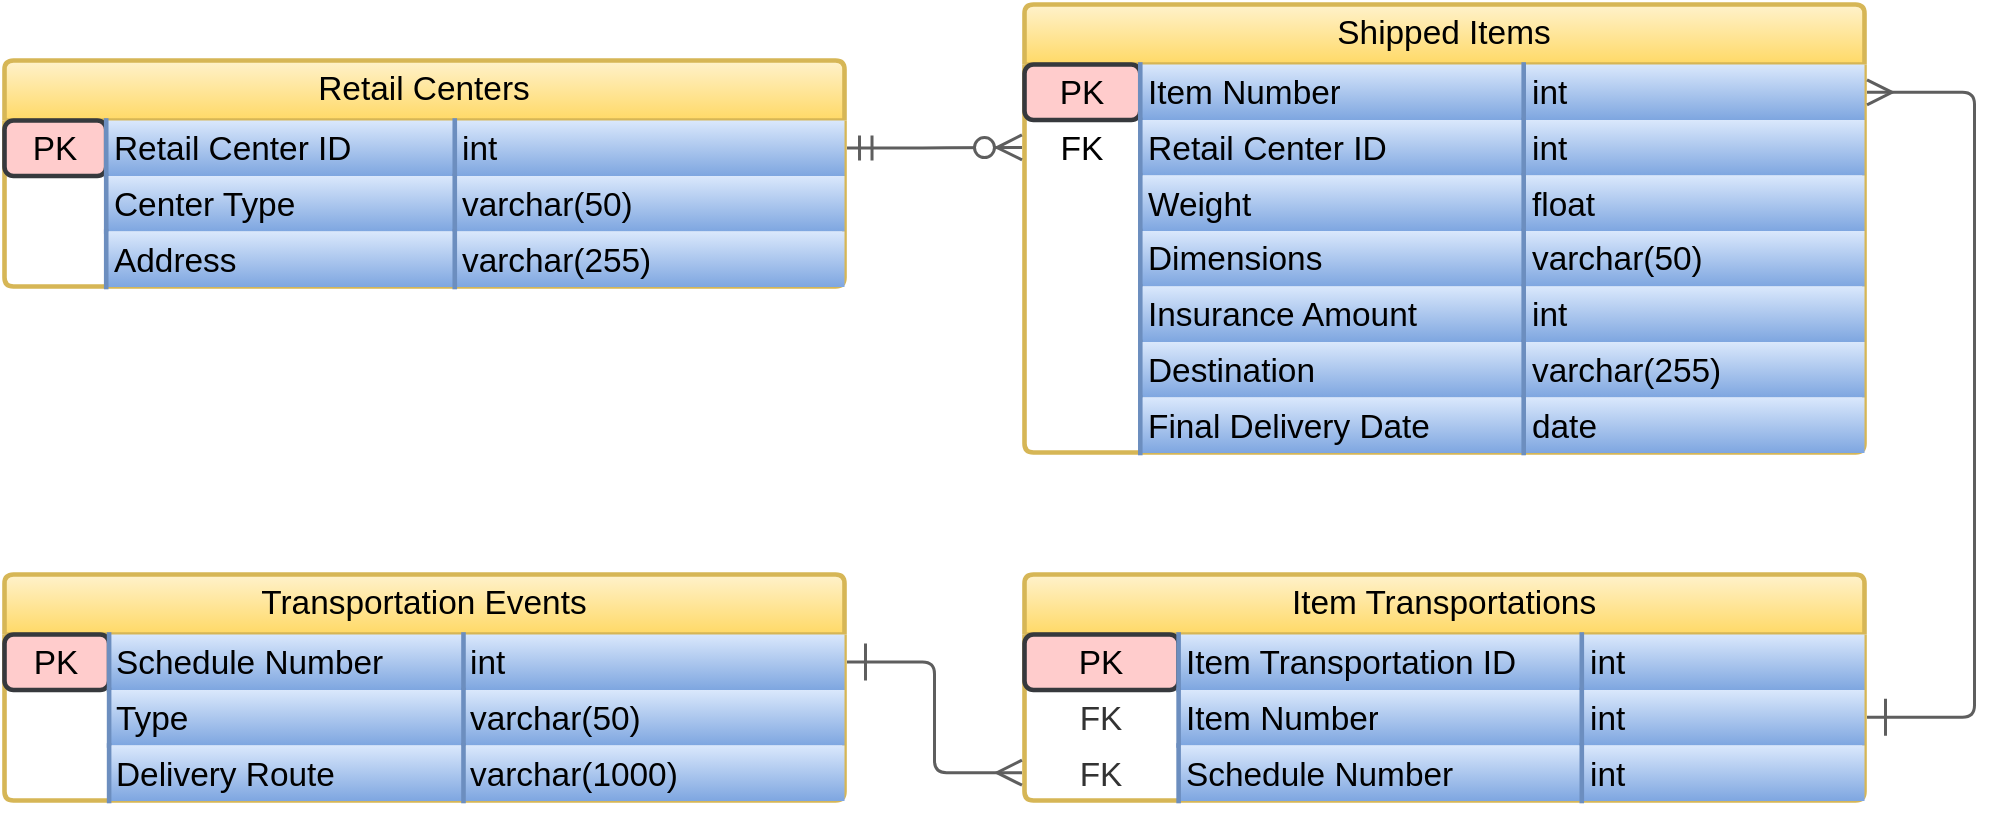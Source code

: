 <mxfile version="14.9.2" type="device"><diagram id="R2lEEEUBdFMjLlhIrx00" name="Page-1"><mxGraphModel dx="1038" dy="547" grid="1" gridSize="10" guides="1" tooltips="1" connect="1" arrows="1" fold="1" page="1" pageScale="1" pageWidth="1100" pageHeight="850" math="0" shadow="0" extFonts="Permanent Marker^https://fonts.googleapis.com/css?family=Permanent+Marker"><root><mxCell id="0"/><mxCell id="1" parent="0"/><mxCell id="NMQj6IPTzG8zBoKUukul-56" value="Shipped Items" style="html=1;overflow=block;blockSpacing=1;whiteSpace=wrap;swimlane;resizeParent=1;resizeParentMax=0;resizeLast=0;collapsible=0;marginBottom=0;fontStyle=0;swimlaneFillColor=#ffffff;startSize=30;whiteSpace=wrap;fontSize=16.7;whiteSpace=wrap;spacing=0;strokeColor=#d6b656;strokeOpacity=100;rounded=1;absoluteArcSize=1;arcSize=9;strokeWidth=2.3;gradientColor=#ffd966;fillColor=#fff2cc;" parent="1" vertex="1"><mxGeometry x="555" y="150" width="420" height="224" as="geometry"/></mxCell><mxCell id="NMQj6IPTzG8zBoKUukul-57" value="PK" style="strokeColor=#36393d;part=1;resizeHeight=0;align=center;verticalAlign=top;spacingLeft=4;spacingRight=4;overflow=hidden;rotatable=0;points=[[0,0.5],[1,0.5]];portConstraint=eastwest;whiteSpace=wrap;swimlaneFillColor=#ffffff;whiteSpace=wrap;fontSize=16.7;fillColor=#ffcccc;strokeOpacity=100;whiteSpace=wrap;spacing=0;rounded=1;absoluteArcSize=1;arcSize=9;strokeWidth=2.3;" parent="NMQj6IPTzG8zBoKUukul-56" vertex="1"><mxGeometry y="30" width="57.889" height="27.75" as="geometry"/></mxCell><mxCell id="NMQj6IPTzG8zBoKUukul-58" value="Item Number" style="shape=partialRectangle;top=0;right=0;bottom=0;part=1;resizeHeight=0;align=left;verticalAlign=top;spacingLeft=4;spacingRight=4;overflow=hidden;rotatable=0;points=[[0,0.5],[1,0.5]];portConstraint=eastwest;whiteSpace=wrap;swimlaneFillColor=#ffffff;whiteSpace=wrap;fontSize=16.7;fillColor=#dae8fc;strokeOpacity=100;whiteSpace=wrap;spacing=0;strokeColor=#6c8ebf;rounded=1;absoluteArcSize=1;arcSize=9;strokeWidth=2.3;gradientColor=#7ea6e0;" parent="NMQj6IPTzG8zBoKUukul-56" vertex="1"><mxGeometry x="57.889" y="30" width="191.709" height="27.75" as="geometry"/></mxCell><mxCell id="NMQj6IPTzG8zBoKUukul-59" value="int" style="shape=partialRectangle;top=0;right=0;bottom=0;part=1;resizeHeight=0;align=left;verticalAlign=top;spacingLeft=4;spacingRight=4;overflow=hidden;rotatable=0;points=[[0,0.5],[1,0.5]];portConstraint=eastwest;whiteSpace=wrap;swimlaneFillColor=#ffffff;whiteSpace=wrap;fontSize=16.7;fillColor=#dae8fc;strokeOpacity=100;whiteSpace=wrap;spacing=0;strokeColor=#6c8ebf;rounded=1;absoluteArcSize=1;arcSize=9;strokeWidth=2.3;gradientColor=#7ea6e0;" parent="NMQj6IPTzG8zBoKUukul-56" vertex="1"><mxGeometry x="249.598" y="30" width="170.402" height="27.75" as="geometry"/></mxCell><mxCell id="NMQj6IPTzG8zBoKUukul-60" value="FK" style="strokeColor=none;part=1;resizeHeight=0;align=center;verticalAlign=top;spacingLeft=4;spacingRight=4;overflow=hidden;rotatable=0;points=[[0,0.5],[1,0.5]];portConstraint=eastwest;whiteSpace=wrap;swimlaneFillColor=#ffffff;whiteSpace=wrap;fontSize=16.8;fillColor=none;strokeOpacity=100;whiteSpace=wrap;spacing=0;rounded=1;absoluteArcSize=1;arcSize=9;strokeWidth=2.3;" parent="NMQj6IPTzG8zBoKUukul-56" vertex="1"><mxGeometry y="57.75" width="57.889" height="27.75" as="geometry"/></mxCell><mxCell id="NMQj6IPTzG8zBoKUukul-61" value="Retail Center ID" style="shape=partialRectangle;top=0;right=0;bottom=0;part=1;resizeHeight=0;align=left;verticalAlign=top;spacingLeft=4;spacingRight=4;overflow=hidden;rotatable=0;points=[[0,0.5],[1,0.5]];portConstraint=eastwest;whiteSpace=wrap;swimlaneFillColor=#ffffff;whiteSpace=wrap;fontSize=16.8;fillColor=#dae8fc;strokeOpacity=100;whiteSpace=wrap;spacing=0;strokeColor=#6c8ebf;rounded=1;absoluteArcSize=1;arcSize=9;strokeWidth=2.3;gradientColor=#7ea6e0;" parent="NMQj6IPTzG8zBoKUukul-56" vertex="1"><mxGeometry x="57.889" y="57.75" width="191.709" height="27.75" as="geometry"/></mxCell><mxCell id="NMQj6IPTzG8zBoKUukul-62" value="int" style="shape=partialRectangle;top=0;right=0;bottom=0;part=1;resizeHeight=0;align=left;verticalAlign=top;spacingLeft=4;spacingRight=4;overflow=hidden;rotatable=0;points=[[0,0.5],[1,0.5]];portConstraint=eastwest;whiteSpace=wrap;swimlaneFillColor=#ffffff;whiteSpace=wrap;fontSize=16.7;fillColor=#dae8fc;strokeOpacity=100;whiteSpace=wrap;spacing=0;strokeColor=#6c8ebf;rounded=1;absoluteArcSize=1;arcSize=9;strokeWidth=2.3;gradientColor=#7ea6e0;" parent="NMQj6IPTzG8zBoKUukul-56" vertex="1"><mxGeometry x="249.598" y="57.75" width="170.402" height="27.75" as="geometry"/></mxCell><mxCell id="NMQj6IPTzG8zBoKUukul-63" value="" style="strokeColor=none;part=1;resizeHeight=0;align=center;verticalAlign=top;spacingLeft=4;spacingRight=4;overflow=hidden;rotatable=0;points=[[0,0.5],[1,0.5]];portConstraint=eastwest;whiteSpace=wrap;swimlaneFillColor=#ffffff;whiteSpace=wrap;fontSize=13;fillColor=none;strokeOpacity=100;whiteSpace=wrap;spacing=0;rounded=1;absoluteArcSize=1;arcSize=9;strokeWidth=2.3;" parent="NMQj6IPTzG8zBoKUukul-56" vertex="1"><mxGeometry y="85.5" width="57.889" height="27.75" as="geometry"/></mxCell><mxCell id="NMQj6IPTzG8zBoKUukul-64" value="Weight" style="shape=partialRectangle;top=0;right=0;bottom=0;part=1;resizeHeight=0;align=left;verticalAlign=top;spacingLeft=4;spacingRight=4;overflow=hidden;rotatable=0;points=[[0,0.5],[1,0.5]];portConstraint=eastwest;whiteSpace=wrap;swimlaneFillColor=#ffffff;whiteSpace=wrap;fontSize=16.7;fillColor=#dae8fc;strokeOpacity=100;whiteSpace=wrap;spacing=0;strokeColor=#6c8ebf;rounded=1;absoluteArcSize=1;arcSize=9;strokeWidth=2.3;gradientColor=#7ea6e0;" parent="NMQj6IPTzG8zBoKUukul-56" vertex="1"><mxGeometry x="57.889" y="85.5" width="191.709" height="27.75" as="geometry"/></mxCell><mxCell id="NMQj6IPTzG8zBoKUukul-65" value="float" style="shape=partialRectangle;top=0;right=0;bottom=0;part=1;resizeHeight=0;align=left;verticalAlign=top;spacingLeft=4;spacingRight=4;overflow=hidden;rotatable=0;points=[[0,0.5],[1,0.5]];portConstraint=eastwest;whiteSpace=wrap;swimlaneFillColor=#ffffff;whiteSpace=wrap;fontSize=16.7;fillColor=#dae8fc;strokeOpacity=100;whiteSpace=wrap;spacing=0;strokeColor=#6c8ebf;rounded=1;absoluteArcSize=1;arcSize=9;strokeWidth=2.3;gradientColor=#7ea6e0;" parent="NMQj6IPTzG8zBoKUukul-56" vertex="1"><mxGeometry x="249.598" y="85.5" width="170.402" height="27.75" as="geometry"/></mxCell><mxCell id="NMQj6IPTzG8zBoKUukul-66" value="" style="strokeColor=none;part=1;resizeHeight=0;align=center;verticalAlign=top;spacingLeft=4;spacingRight=4;overflow=hidden;rotatable=0;points=[[0,0.5],[1,0.5]];portConstraint=eastwest;whiteSpace=wrap;swimlaneFillColor=#ffffff;whiteSpace=wrap;fontSize=13;fillColor=none;strokeOpacity=100;whiteSpace=wrap;spacing=0;rounded=1;absoluteArcSize=1;arcSize=9;strokeWidth=2.3;" parent="NMQj6IPTzG8zBoKUukul-56" vertex="1"><mxGeometry y="113.25" width="57.889" height="27.75" as="geometry"/></mxCell><mxCell id="NMQj6IPTzG8zBoKUukul-67" value="Dimensions" style="shape=partialRectangle;top=0;right=0;bottom=0;part=1;resizeHeight=0;align=left;verticalAlign=top;spacingLeft=4;spacingRight=4;overflow=hidden;rotatable=0;points=[[0,0.5],[1,0.5]];portConstraint=eastwest;whiteSpace=wrap;swimlaneFillColor=#ffffff;whiteSpace=wrap;fontSize=16.7;fillColor=#dae8fc;strokeOpacity=100;whiteSpace=wrap;spacing=0;strokeColor=#6c8ebf;rounded=1;absoluteArcSize=1;arcSize=9;strokeWidth=2.3;gradientColor=#7ea6e0;" parent="NMQj6IPTzG8zBoKUukul-56" vertex="1"><mxGeometry x="57.889" y="113.25" width="191.709" height="27.75" as="geometry"/></mxCell><mxCell id="NMQj6IPTzG8zBoKUukul-68" value="varchar(50)" style="shape=partialRectangle;top=0;right=0;bottom=0;part=1;resizeHeight=0;align=left;verticalAlign=top;spacingLeft=4;spacingRight=4;overflow=hidden;rotatable=0;points=[[0,0.5],[1,0.5]];portConstraint=eastwest;whiteSpace=wrap;swimlaneFillColor=#ffffff;whiteSpace=wrap;fontSize=16.7;fillColor=#dae8fc;strokeOpacity=100;whiteSpace=wrap;spacing=0;strokeColor=#6c8ebf;rounded=1;absoluteArcSize=1;arcSize=9;strokeWidth=2.3;gradientColor=#7ea6e0;" parent="NMQj6IPTzG8zBoKUukul-56" vertex="1"><mxGeometry x="249.598" y="113.25" width="170.402" height="27.75" as="geometry"/></mxCell><mxCell id="NMQj6IPTzG8zBoKUukul-69" value="" style="strokeColor=none;part=1;resizeHeight=0;align=center;verticalAlign=top;spacingLeft=4;spacingRight=4;overflow=hidden;rotatable=0;points=[[0,0.5],[1,0.5]];portConstraint=eastwest;whiteSpace=wrap;swimlaneFillColor=#ffffff;whiteSpace=wrap;fontSize=13;fillColor=none;strokeOpacity=100;whiteSpace=wrap;spacing=0;rounded=1;absoluteArcSize=1;arcSize=9;strokeWidth=2.3;" parent="NMQj6IPTzG8zBoKUukul-56" vertex="1"><mxGeometry y="141" width="57.889" height="27.75" as="geometry"/></mxCell><mxCell id="NMQj6IPTzG8zBoKUukul-70" value="Insurance Amount" style="shape=partialRectangle;top=0;right=0;bottom=0;part=1;resizeHeight=0;align=left;verticalAlign=top;spacingLeft=4;spacingRight=4;overflow=hidden;rotatable=0;points=[[0,0.5],[1,0.5]];portConstraint=eastwest;whiteSpace=wrap;swimlaneFillColor=#ffffff;whiteSpace=wrap;fontSize=16.7;fillColor=#dae8fc;strokeOpacity=100;whiteSpace=wrap;spacing=0;strokeColor=#6c8ebf;rounded=1;absoluteArcSize=1;arcSize=9;strokeWidth=2.3;gradientColor=#7ea6e0;" parent="NMQj6IPTzG8zBoKUukul-56" vertex="1"><mxGeometry x="57.889" y="141" width="191.709" height="27.75" as="geometry"/></mxCell><mxCell id="NMQj6IPTzG8zBoKUukul-71" value="int" style="shape=partialRectangle;top=0;right=0;bottom=0;part=1;resizeHeight=0;align=left;verticalAlign=top;spacingLeft=4;spacingRight=4;overflow=hidden;rotatable=0;points=[[0,0.5],[1,0.5]];portConstraint=eastwest;whiteSpace=wrap;swimlaneFillColor=#ffffff;whiteSpace=wrap;fontSize=16.7;fillColor=#dae8fc;strokeOpacity=100;whiteSpace=wrap;spacing=0;strokeColor=#6c8ebf;rounded=1;absoluteArcSize=1;arcSize=9;strokeWidth=2.3;gradientColor=#7ea6e0;" parent="NMQj6IPTzG8zBoKUukul-56" vertex="1"><mxGeometry x="249.598" y="141" width="170.402" height="27.75" as="geometry"/></mxCell><mxCell id="NMQj6IPTzG8zBoKUukul-72" value="" style="strokeColor=none;part=1;resizeHeight=0;align=center;verticalAlign=top;spacingLeft=4;spacingRight=4;overflow=hidden;rotatable=0;points=[[0,0.5],[1,0.5]];portConstraint=eastwest;whiteSpace=wrap;swimlaneFillColor=#ffffff;whiteSpace=wrap;fontSize=13;fillColor=none;strokeOpacity=100;whiteSpace=wrap;spacing=0;rounded=1;absoluteArcSize=1;arcSize=9;strokeWidth=2.3;" parent="NMQj6IPTzG8zBoKUukul-56" vertex="1"><mxGeometry y="168.75" width="57.889" height="27.75" as="geometry"/></mxCell><mxCell id="NMQj6IPTzG8zBoKUukul-73" value="Destination" style="shape=partialRectangle;top=0;right=0;bottom=0;part=1;resizeHeight=0;align=left;verticalAlign=top;spacingLeft=4;spacingRight=4;overflow=hidden;rotatable=0;points=[[0,0.5],[1,0.5]];portConstraint=eastwest;whiteSpace=wrap;swimlaneFillColor=#ffffff;whiteSpace=wrap;fontSize=16.7;fillColor=#dae8fc;strokeOpacity=100;whiteSpace=wrap;spacing=0;strokeColor=#6c8ebf;rounded=1;absoluteArcSize=1;arcSize=9;strokeWidth=2.3;gradientColor=#7ea6e0;" parent="NMQj6IPTzG8zBoKUukul-56" vertex="1"><mxGeometry x="57.889" y="168.75" width="191.709" height="27.75" as="geometry"/></mxCell><mxCell id="NMQj6IPTzG8zBoKUukul-74" value="varchar(255)" style="shape=partialRectangle;top=0;right=0;bottom=0;part=1;resizeHeight=0;align=left;verticalAlign=top;spacingLeft=4;spacingRight=4;overflow=hidden;rotatable=0;points=[[0,0.5],[1,0.5]];portConstraint=eastwest;whiteSpace=wrap;swimlaneFillColor=#ffffff;whiteSpace=wrap;fontSize=16.7;fillColor=#dae8fc;strokeOpacity=100;whiteSpace=wrap;spacing=0;strokeColor=#6c8ebf;rounded=1;absoluteArcSize=1;arcSize=9;strokeWidth=2.3;gradientColor=#7ea6e0;" parent="NMQj6IPTzG8zBoKUukul-56" vertex="1"><mxGeometry x="249.598" y="168.75" width="170.402" height="27.75" as="geometry"/></mxCell><mxCell id="NMQj6IPTzG8zBoKUukul-75" value="" style="strokeColor=none;part=1;resizeHeight=0;align=center;verticalAlign=top;spacingLeft=4;spacingRight=4;overflow=hidden;rotatable=0;points=[[0,0.5],[1,0.5]];portConstraint=eastwest;whiteSpace=wrap;swimlaneFillColor=#ffffff;whiteSpace=wrap;fontSize=13;fillColor=none;strokeOpacity=100;whiteSpace=wrap;spacing=0;rounded=1;absoluteArcSize=1;arcSize=9;strokeWidth=2.3;" parent="NMQj6IPTzG8zBoKUukul-56" vertex="1"><mxGeometry y="196.5" width="57.889" height="27.75" as="geometry"/></mxCell><mxCell id="NMQj6IPTzG8zBoKUukul-76" value="Final Delivery Date" style="shape=partialRectangle;top=0;right=0;bottom=0;part=1;resizeHeight=0;align=left;verticalAlign=top;spacingLeft=4;spacingRight=4;overflow=hidden;rotatable=0;points=[[0,0.5],[1,0.5]];portConstraint=eastwest;whiteSpace=wrap;swimlaneFillColor=#ffffff;whiteSpace=wrap;fontSize=16.7;fillColor=#dae8fc;strokeOpacity=100;whiteSpace=wrap;spacing=0;strokeColor=#6c8ebf;rounded=1;absoluteArcSize=1;arcSize=9;strokeWidth=2.3;gradientColor=#7ea6e0;" parent="NMQj6IPTzG8zBoKUukul-56" vertex="1"><mxGeometry x="57.889" y="196.5" width="191.709" height="27.75" as="geometry"/></mxCell><mxCell id="NMQj6IPTzG8zBoKUukul-77" value="date" style="shape=partialRectangle;top=0;right=0;bottom=0;part=1;resizeHeight=0;align=left;verticalAlign=top;spacingLeft=4;spacingRight=4;overflow=hidden;rotatable=0;points=[[0,0.5],[1,0.5]];portConstraint=eastwest;whiteSpace=wrap;swimlaneFillColor=#ffffff;whiteSpace=wrap;fontSize=16.7;fillColor=#dae8fc;strokeOpacity=100;whiteSpace=wrap;spacing=0;strokeColor=#6c8ebf;rounded=1;absoluteArcSize=1;arcSize=9;strokeWidth=2.3;gradientColor=#7ea6e0;" parent="NMQj6IPTzG8zBoKUukul-56" vertex="1"><mxGeometry x="249.598" y="196.5" width="170.402" height="27.75" as="geometry"/></mxCell><mxCell id="NMQj6IPTzG8zBoKUukul-78" value="Retail Centers" style="html=1;overflow=block;blockSpacing=1;whiteSpace=wrap;swimlane;resizeParent=1;resizeParentMax=0;resizeLast=0;collapsible=0;marginBottom=0;fontStyle=0;swimlaneFillColor=#ffffff;startSize=30;whiteSpace=wrap;fontSize=16.7;whiteSpace=wrap;spacing=0;strokeColor=#d6b656;strokeOpacity=100;rounded=1;absoluteArcSize=1;arcSize=9;strokeWidth=2.3;gradientColor=#ffd966;fillColor=#fff2cc;" parent="1" vertex="1"><mxGeometry x="45" y="178" width="420" height="113" as="geometry"/></mxCell><mxCell id="NMQj6IPTzG8zBoKUukul-79" value="PK" style="strokeColor=#36393d;part=1;resizeHeight=0;align=center;verticalAlign=top;spacingLeft=4;spacingRight=4;overflow=hidden;rotatable=0;points=[[0,0.5],[1,0.5]];portConstraint=eastwest;whiteSpace=wrap;swimlaneFillColor=#ffffff;whiteSpace=wrap;fontSize=16.7;fillColor=#ffcccc;strokeOpacity=100;whiteSpace=wrap;spacing=0;rounded=1;absoluteArcSize=1;arcSize=9;strokeWidth=2.3;" parent="NMQj6IPTzG8zBoKUukul-78" vertex="1"><mxGeometry y="30" width="50.855" height="27.75" as="geometry"/></mxCell><mxCell id="NMQj6IPTzG8zBoKUukul-80" value="Retail Center ID" style="shape=partialRectangle;top=0;right=0;bottom=0;part=1;resizeHeight=0;align=left;verticalAlign=top;spacingLeft=4;spacingRight=4;overflow=hidden;rotatable=0;points=[[0,0.5],[1,0.5]];portConstraint=eastwest;whiteSpace=wrap;swimlaneFillColor=#ffffff;whiteSpace=wrap;fontSize=16.7;fillColor=#dae8fc;strokeOpacity=100;whiteSpace=wrap;spacing=0;strokeColor=#6c8ebf;rounded=1;absoluteArcSize=1;arcSize=9;strokeWidth=2.3;gradientColor=#7ea6e0;" parent="NMQj6IPTzG8zBoKUukul-78" vertex="1"><mxGeometry x="50.855" y="30" width="174.281" height="27.75" as="geometry"/></mxCell><mxCell id="NMQj6IPTzG8zBoKUukul-81" value="int" style="shape=partialRectangle;top=0;right=0;bottom=0;part=1;resizeHeight=0;align=left;verticalAlign=top;spacingLeft=4;spacingRight=4;overflow=hidden;rotatable=0;points=[[0,0.5],[1,0.5]];portConstraint=eastwest;whiteSpace=wrap;swimlaneFillColor=#ffffff;whiteSpace=wrap;fontSize=16.7;fillColor=#dae8fc;strokeOpacity=100;whiteSpace=wrap;spacing=0;strokeColor=#6c8ebf;rounded=1;absoluteArcSize=1;arcSize=9;strokeWidth=2.3;gradientColor=#7ea6e0;" parent="NMQj6IPTzG8zBoKUukul-78" vertex="1"><mxGeometry x="225.136" y="30" width="194.864" height="27.75" as="geometry"/></mxCell><mxCell id="NMQj6IPTzG8zBoKUukul-82" value="" style="strokeColor=none;part=1;resizeHeight=0;align=center;verticalAlign=top;spacingLeft=4;spacingRight=4;overflow=hidden;rotatable=0;points=[[0,0.5],[1,0.5]];portConstraint=eastwest;whiteSpace=wrap;swimlaneFillColor=#ffffff;whiteSpace=wrap;fontSize=13;fillColor=none;strokeOpacity=100;whiteSpace=wrap;spacing=0;rounded=1;absoluteArcSize=1;arcSize=9;strokeWidth=2.3;" parent="NMQj6IPTzG8zBoKUukul-78" vertex="1"><mxGeometry y="57.75" width="50.855" height="27.75" as="geometry"/></mxCell><mxCell id="NMQj6IPTzG8zBoKUukul-83" value="Center Type" style="shape=partialRectangle;top=0;right=0;bottom=0;part=1;resizeHeight=0;align=left;verticalAlign=top;spacingLeft=4;spacingRight=4;overflow=hidden;rotatable=0;points=[[0,0.5],[1,0.5]];portConstraint=eastwest;whiteSpace=wrap;swimlaneFillColor=#ffffff;whiteSpace=wrap;fontSize=16.7;fillColor=#dae8fc;strokeOpacity=100;whiteSpace=wrap;spacing=0;strokeColor=#6c8ebf;rounded=1;absoluteArcSize=1;arcSize=9;strokeWidth=2.3;gradientColor=#7ea6e0;" parent="NMQj6IPTzG8zBoKUukul-78" vertex="1"><mxGeometry x="50.855" y="57.75" width="174.281" height="27.75" as="geometry"/></mxCell><mxCell id="NMQj6IPTzG8zBoKUukul-84" value="varchar(50)" style="shape=partialRectangle;top=0;right=0;bottom=0;part=1;resizeHeight=0;align=left;verticalAlign=top;spacingLeft=4;spacingRight=4;overflow=hidden;rotatable=0;points=[[0,0.5],[1,0.5]];portConstraint=eastwest;whiteSpace=wrap;swimlaneFillColor=#ffffff;whiteSpace=wrap;fontSize=16.7;fillColor=#dae8fc;strokeOpacity=100;whiteSpace=wrap;spacing=0;strokeColor=#6c8ebf;rounded=1;absoluteArcSize=1;arcSize=9;strokeWidth=2.3;gradientColor=#7ea6e0;" parent="NMQj6IPTzG8zBoKUukul-78" vertex="1"><mxGeometry x="225.136" y="57.75" width="194.864" height="27.75" as="geometry"/></mxCell><mxCell id="NMQj6IPTzG8zBoKUukul-85" value="" style="strokeColor=none;part=1;resizeHeight=0;align=center;verticalAlign=top;spacingLeft=4;spacingRight=4;overflow=hidden;rotatable=0;points=[[0,0.5],[1,0.5]];portConstraint=eastwest;whiteSpace=wrap;swimlaneFillColor=#ffffff;whiteSpace=wrap;fontSize=13;fillColor=none;strokeOpacity=100;whiteSpace=wrap;spacing=0;rounded=1;absoluteArcSize=1;arcSize=9;strokeWidth=2.3;" parent="NMQj6IPTzG8zBoKUukul-78" vertex="1"><mxGeometry y="85.5" width="50.855" height="27.75" as="geometry"/></mxCell><mxCell id="NMQj6IPTzG8zBoKUukul-86" value="Address" style="shape=partialRectangle;top=0;right=0;bottom=0;part=1;resizeHeight=0;align=left;verticalAlign=top;spacingLeft=4;spacingRight=4;overflow=hidden;rotatable=0;points=[[0,0.5],[1,0.5]];portConstraint=eastwest;whiteSpace=wrap;swimlaneFillColor=#ffffff;whiteSpace=wrap;fontSize=16.7;fillColor=#dae8fc;strokeOpacity=100;whiteSpace=wrap;spacing=0;strokeColor=#6c8ebf;rounded=1;absoluteArcSize=1;arcSize=9;strokeWidth=2.3;gradientColor=#7ea6e0;" parent="NMQj6IPTzG8zBoKUukul-78" vertex="1"><mxGeometry x="50.855" y="85.5" width="174.281" height="27.75" as="geometry"/></mxCell><mxCell id="NMQj6IPTzG8zBoKUukul-87" value="varchar(255)" style="shape=partialRectangle;top=0;right=0;bottom=0;part=1;resizeHeight=0;align=left;verticalAlign=top;spacingLeft=4;spacingRight=4;overflow=hidden;rotatable=0;points=[[0,0.5],[1,0.5]];portConstraint=eastwest;whiteSpace=wrap;swimlaneFillColor=#ffffff;whiteSpace=wrap;fontSize=16.7;fillColor=#dae8fc;strokeOpacity=100;whiteSpace=wrap;spacing=0;strokeColor=#6c8ebf;rounded=1;absoluteArcSize=1;arcSize=9;strokeWidth=2.3;gradientColor=#7ea6e0;" parent="NMQj6IPTzG8zBoKUukul-78" vertex="1"><mxGeometry x="225.136" y="85.5" width="194.864" height="27.75" as="geometry"/></mxCell><mxCell id="NMQj6IPTzG8zBoKUukul-88" value="Transportation Events" style="html=1;overflow=block;blockSpacing=1;whiteSpace=wrap;swimlane;resizeParent=1;resizeParentMax=0;resizeLast=0;collapsible=0;marginBottom=0;fontStyle=0;swimlaneFillColor=#ffffff;startSize=30;whiteSpace=wrap;fontSize=16.7;whiteSpace=wrap;spacing=0;strokeColor=#d6b656;strokeOpacity=100;rounded=1;absoluteArcSize=1;arcSize=9;strokeWidth=2.3;gradientColor=#ffd966;fillColor=#fff2cc;" parent="1" vertex="1"><mxGeometry x="45" y="435" width="420" height="113" as="geometry"/></mxCell><mxCell id="NMQj6IPTzG8zBoKUukul-89" value="PK" style="strokeColor=#36393d;part=1;resizeHeight=0;align=center;verticalAlign=top;spacingLeft=4;spacingRight=4;overflow=hidden;rotatable=0;points=[[0,0.5],[1,0.5]];portConstraint=eastwest;whiteSpace=wrap;swimlaneFillColor=#ffffff;whiteSpace=wrap;fontSize=16.7;fillColor=#ffcccc;strokeOpacity=100;whiteSpace=wrap;spacing=0;rounded=1;absoluteArcSize=1;arcSize=9;strokeWidth=2.3;" parent="NMQj6IPTzG8zBoKUukul-88" vertex="1"><mxGeometry y="30" width="52.307" height="27.75" as="geometry"/></mxCell><mxCell id="NMQj6IPTzG8zBoKUukul-90" value="Schedule Number" style="shape=partialRectangle;top=0;right=0;bottom=0;part=1;resizeHeight=0;align=left;verticalAlign=top;spacingLeft=4;spacingRight=4;overflow=hidden;rotatable=0;points=[[0,0.5],[1,0.5]];portConstraint=eastwest;whiteSpace=wrap;swimlaneFillColor=#ffffff;whiteSpace=wrap;fontSize=16.7;fillColor=#dae8fc;strokeOpacity=100;whiteSpace=wrap;spacing=0;strokeColor=#6c8ebf;rounded=1;absoluteArcSize=1;arcSize=9;strokeWidth=2.3;gradientColor=#7ea6e0;" parent="NMQj6IPTzG8zBoKUukul-88" vertex="1"><mxGeometry x="52.307" y="30" width="177.186" height="27.75" as="geometry"/></mxCell><mxCell id="NMQj6IPTzG8zBoKUukul-91" value="int" style="shape=partialRectangle;top=0;right=0;bottom=0;part=1;resizeHeight=0;align=left;verticalAlign=top;spacingLeft=4;spacingRight=4;overflow=hidden;rotatable=0;points=[[0,0.5],[1,0.5]];portConstraint=eastwest;whiteSpace=wrap;swimlaneFillColor=#ffffff;whiteSpace=wrap;fontSize=16.7;fillColor=#dae8fc;strokeOpacity=100;whiteSpace=wrap;spacing=0;strokeColor=#6c8ebf;rounded=1;absoluteArcSize=1;arcSize=9;strokeWidth=2.3;gradientColor=#7ea6e0;" parent="NMQj6IPTzG8zBoKUukul-88" vertex="1"><mxGeometry x="229.493" y="30" width="190.507" height="27.75" as="geometry"/></mxCell><mxCell id="NMQj6IPTzG8zBoKUukul-92" value="" style="strokeColor=none;part=1;resizeHeight=0;align=center;verticalAlign=top;spacingLeft=4;spacingRight=4;overflow=hidden;rotatable=0;points=[[0,0.5],[1,0.5]];portConstraint=eastwest;whiteSpace=wrap;swimlaneFillColor=#ffffff;whiteSpace=wrap;fontSize=13;fillColor=none;strokeOpacity=100;whiteSpace=wrap;spacing=0;rounded=1;absoluteArcSize=1;arcSize=9;strokeWidth=2.3;" parent="NMQj6IPTzG8zBoKUukul-88" vertex="1"><mxGeometry y="57.75" width="52.307" height="27.75" as="geometry"/></mxCell><mxCell id="NMQj6IPTzG8zBoKUukul-93" value="Type" style="shape=partialRectangle;top=0;right=0;bottom=0;part=1;resizeHeight=0;align=left;verticalAlign=top;spacingLeft=4;spacingRight=4;overflow=hidden;rotatable=0;points=[[0,0.5],[1,0.5]];portConstraint=eastwest;whiteSpace=wrap;swimlaneFillColor=#ffffff;whiteSpace=wrap;fontSize=16.7;fillColor=#dae8fc;strokeOpacity=100;whiteSpace=wrap;spacing=0;strokeColor=#6c8ebf;rounded=1;absoluteArcSize=1;arcSize=9;strokeWidth=2.3;gradientColor=#7ea6e0;" parent="NMQj6IPTzG8zBoKUukul-88" vertex="1"><mxGeometry x="52.307" y="57.75" width="177.186" height="27.75" as="geometry"/></mxCell><mxCell id="NMQj6IPTzG8zBoKUukul-94" value="varchar(50)" style="shape=partialRectangle;top=0;right=0;bottom=0;part=1;resizeHeight=0;align=left;verticalAlign=top;spacingLeft=4;spacingRight=4;overflow=hidden;rotatable=0;points=[[0,0.5],[1,0.5]];portConstraint=eastwest;whiteSpace=wrap;swimlaneFillColor=#ffffff;whiteSpace=wrap;fontSize=16.7;fillColor=#dae8fc;strokeOpacity=100;whiteSpace=wrap;spacing=0;strokeColor=#6c8ebf;rounded=1;absoluteArcSize=1;arcSize=9;strokeWidth=2.3;gradientColor=#7ea6e0;" parent="NMQj6IPTzG8zBoKUukul-88" vertex="1"><mxGeometry x="229.493" y="57.75" width="190.507" height="27.75" as="geometry"/></mxCell><mxCell id="NMQj6IPTzG8zBoKUukul-95" value="" style="strokeColor=none;part=1;resizeHeight=0;align=center;verticalAlign=top;spacingLeft=4;spacingRight=4;overflow=hidden;rotatable=0;points=[[0,0.5],[1,0.5]];portConstraint=eastwest;whiteSpace=wrap;swimlaneFillColor=#ffffff;whiteSpace=wrap;fontSize=13;fillColor=none;strokeOpacity=100;whiteSpace=wrap;spacing=0;rounded=1;absoluteArcSize=1;arcSize=9;strokeWidth=2.3;" parent="NMQj6IPTzG8zBoKUukul-88" vertex="1"><mxGeometry y="85.5" width="52.307" height="27.75" as="geometry"/></mxCell><mxCell id="NMQj6IPTzG8zBoKUukul-96" value="Delivery Route" style="shape=partialRectangle;top=0;right=0;bottom=0;part=1;resizeHeight=0;align=left;verticalAlign=top;spacingLeft=4;spacingRight=4;overflow=hidden;rotatable=0;points=[[0,0.5],[1,0.5]];portConstraint=eastwest;whiteSpace=wrap;swimlaneFillColor=#ffffff;whiteSpace=wrap;fontSize=16.7;fillColor=#dae8fc;strokeOpacity=100;whiteSpace=wrap;spacing=0;strokeColor=#6c8ebf;rounded=1;absoluteArcSize=1;arcSize=9;strokeWidth=2.3;gradientColor=#7ea6e0;" parent="NMQj6IPTzG8zBoKUukul-88" vertex="1"><mxGeometry x="52.307" y="85.5" width="177.186" height="27.75" as="geometry"/></mxCell><mxCell id="NMQj6IPTzG8zBoKUukul-97" value="varchar(1000)" style="shape=partialRectangle;top=0;right=0;bottom=0;part=1;resizeHeight=0;align=left;verticalAlign=top;spacingLeft=4;spacingRight=4;overflow=hidden;rotatable=0;points=[[0,0.5],[1,0.5]];portConstraint=eastwest;whiteSpace=wrap;swimlaneFillColor=#ffffff;whiteSpace=wrap;fontSize=16.7;fillColor=#dae8fc;strokeOpacity=100;whiteSpace=wrap;spacing=0;strokeColor=#6c8ebf;rounded=1;absoluteArcSize=1;arcSize=9;strokeWidth=2.3;gradientColor=#7ea6e0;" parent="NMQj6IPTzG8zBoKUukul-88" vertex="1"><mxGeometry x="229.493" y="85.5" width="190.507" height="27.75" as="geometry"/></mxCell><mxCell id="NMQj6IPTzG8zBoKUukul-98" value="Item Transportations" style="html=1;overflow=block;blockSpacing=1;whiteSpace=wrap;swimlane;resizeParent=1;resizeParentMax=0;resizeLast=0;collapsible=0;marginBottom=0;fontStyle=0;swimlaneFillColor=#ffffff;startSize=30;whiteSpace=wrap;fontSize=16.7;whiteSpace=wrap;spacing=0;strokeColor=#d6b656;strokeOpacity=100;rounded=1;absoluteArcSize=1;arcSize=9;strokeWidth=2.3;gradientColor=#ffd966;fillColor=#fff2cc;" parent="1" vertex="1"><mxGeometry x="555" y="435" width="420" height="113" as="geometry"/></mxCell><mxCell id="NMQj6IPTzG8zBoKUukul-99" value="PK" style="strokeColor=#36393d;part=1;resizeHeight=0;align=center;verticalAlign=top;spacingLeft=4;spacingRight=4;overflow=hidden;rotatable=0;points=[[0,0.5],[1,0.5]];portConstraint=eastwest;whiteSpace=wrap;swimlaneFillColor=#ffffff;whiteSpace=wrap;fontSize=16.7;fillColor=#ffcccc;strokeOpacity=100;whiteSpace=wrap;spacing=0;rounded=1;absoluteArcSize=1;arcSize=9;strokeWidth=2.3;" parent="NMQj6IPTzG8zBoKUukul-98" vertex="1"><mxGeometry y="30" width="77.06" height="27.75" as="geometry"/></mxCell><mxCell id="NMQj6IPTzG8zBoKUukul-100" value="Item Transportation ID" style="shape=partialRectangle;top=0;right=0;bottom=0;part=1;resizeHeight=0;align=left;verticalAlign=top;spacingLeft=4;spacingRight=4;overflow=hidden;rotatable=0;points=[[0,0.5],[1,0.5]];portConstraint=eastwest;whiteSpace=wrap;swimlaneFillColor=#ffffff;whiteSpace=wrap;fontSize=16.7;fillColor=#dae8fc;strokeOpacity=100;whiteSpace=wrap;spacing=0;strokeColor=#6c8ebf;rounded=1;absoluteArcSize=1;arcSize=9;strokeWidth=2.3;gradientColor=#7ea6e0;" parent="NMQj6IPTzG8zBoKUukul-98" vertex="1"><mxGeometry x="77.06" y="30" width="201.585" height="27.75" as="geometry"/></mxCell><mxCell id="NMQj6IPTzG8zBoKUukul-101" value="int" style="shape=partialRectangle;top=0;right=0;bottom=0;part=1;resizeHeight=0;align=left;verticalAlign=top;spacingLeft=4;spacingRight=4;overflow=hidden;rotatable=0;points=[[0,0.5],[1,0.5]];portConstraint=eastwest;whiteSpace=wrap;swimlaneFillColor=#ffffff;whiteSpace=wrap;fontSize=16.7;fillColor=#dae8fc;strokeOpacity=100;whiteSpace=wrap;spacing=0;strokeColor=#6c8ebf;rounded=1;absoluteArcSize=1;arcSize=9;strokeWidth=2.3;gradientColor=#7ea6e0;" parent="NMQj6IPTzG8zBoKUukul-98" vertex="1"><mxGeometry x="278.645" y="30" width="141.355" height="27.75" as="geometry"/></mxCell><mxCell id="NMQj6IPTzG8zBoKUukul-102" value="FK" style="strokeColor=none;part=1;resizeHeight=0;align=center;verticalAlign=top;spacingLeft=4;spacingRight=4;overflow=hidden;rotatable=0;points=[[0,0.5],[1,0.5]];portConstraint=eastwest;whiteSpace=wrap;swimlaneFillColor=#ffffff;whiteSpace=wrap;fontSize=16.7;fontColor=#333333;fillColor=none;strokeOpacity=100;whiteSpace=wrap;spacing=0;rounded=1;absoluteArcSize=1;arcSize=9;strokeWidth=2.3;" parent="NMQj6IPTzG8zBoKUukul-98" vertex="1"><mxGeometry y="57.75" width="77.06" height="27.75" as="geometry"/></mxCell><mxCell id="NMQj6IPTzG8zBoKUukul-103" value="Item Number" style="shape=partialRectangle;top=0;right=0;bottom=0;part=1;resizeHeight=0;align=left;verticalAlign=top;spacingLeft=4;spacingRight=4;overflow=hidden;rotatable=0;points=[[0,0.5],[1,0.5]];portConstraint=eastwest;whiteSpace=wrap;swimlaneFillColor=#ffffff;whiteSpace=wrap;fontSize=16.7;fillColor=#dae8fc;strokeOpacity=100;whiteSpace=wrap;spacing=0;strokeColor=#6c8ebf;rounded=1;absoluteArcSize=1;arcSize=9;strokeWidth=2.3;gradientColor=#7ea6e0;" parent="NMQj6IPTzG8zBoKUukul-98" vertex="1"><mxGeometry x="77.06" y="57.75" width="201.585" height="27.75" as="geometry"/></mxCell><mxCell id="NMQj6IPTzG8zBoKUukul-104" value="int" style="shape=partialRectangle;top=0;right=0;bottom=0;part=1;resizeHeight=0;align=left;verticalAlign=top;spacingLeft=4;spacingRight=4;overflow=hidden;rotatable=0;points=[[0,0.5],[1,0.5]];portConstraint=eastwest;whiteSpace=wrap;swimlaneFillColor=#ffffff;whiteSpace=wrap;fontSize=16.7;fillColor=#dae8fc;strokeOpacity=100;whiteSpace=wrap;spacing=0;strokeColor=#6c8ebf;rounded=1;absoluteArcSize=1;arcSize=9;strokeWidth=2.3;gradientColor=#7ea6e0;" parent="NMQj6IPTzG8zBoKUukul-98" vertex="1"><mxGeometry x="278.645" y="57.75" width="141.355" height="27.75" as="geometry"/></mxCell><mxCell id="NMQj6IPTzG8zBoKUukul-105" value="FK" style="strokeColor=none;part=1;resizeHeight=0;align=center;verticalAlign=top;spacingLeft=4;spacingRight=4;overflow=hidden;rotatable=0;points=[[0,0.5],[1,0.5]];portConstraint=eastwest;whiteSpace=wrap;swimlaneFillColor=#ffffff;whiteSpace=wrap;fontSize=16.7;fontColor=#333333;fillColor=none;strokeOpacity=100;whiteSpace=wrap;spacing=0;rounded=1;absoluteArcSize=1;arcSize=9;strokeWidth=2.3;" parent="NMQj6IPTzG8zBoKUukul-98" vertex="1"><mxGeometry y="85.5" width="77.06" height="27.75" as="geometry"/></mxCell><mxCell id="NMQj6IPTzG8zBoKUukul-106" value="Schedule Number" style="shape=partialRectangle;top=0;right=0;bottom=0;part=1;resizeHeight=0;align=left;verticalAlign=top;spacingLeft=4;spacingRight=4;overflow=hidden;rotatable=0;points=[[0,0.5],[1,0.5]];portConstraint=eastwest;whiteSpace=wrap;swimlaneFillColor=#ffffff;whiteSpace=wrap;fontSize=16.7;fillColor=#dae8fc;strokeOpacity=100;whiteSpace=wrap;spacing=0;strokeColor=#6c8ebf;rounded=1;absoluteArcSize=1;arcSize=9;strokeWidth=2.3;gradientColor=#7ea6e0;" parent="NMQj6IPTzG8zBoKUukul-98" vertex="1"><mxGeometry x="77.06" y="85.5" width="201.585" height="27.75" as="geometry"/></mxCell><mxCell id="NMQj6IPTzG8zBoKUukul-107" value="int" style="shape=partialRectangle;top=0;right=0;bottom=0;part=1;resizeHeight=0;align=left;verticalAlign=top;spacingLeft=4;spacingRight=4;overflow=hidden;rotatable=0;points=[[0,0.5],[1,0.5]];portConstraint=eastwest;whiteSpace=wrap;swimlaneFillColor=#ffffff;whiteSpace=wrap;fontSize=16.7;fillColor=#dae8fc;strokeOpacity=100;whiteSpace=wrap;spacing=0;strokeColor=#6c8ebf;rounded=1;absoluteArcSize=1;arcSize=9;strokeWidth=2.3;gradientColor=#7ea6e0;" parent="NMQj6IPTzG8zBoKUukul-98" vertex="1"><mxGeometry x="278.645" y="85.5" width="141.355" height="27.75" as="geometry"/></mxCell><UserObject label="" lucidchartObjectId="IcnYJGU_Q4aP" id="NMQj6IPTzG8zBoKUukul-108"><mxCell style="html=1;jettySize=18;whiteSpace=wrap;fontSize=13;strokeColor=#5E5E5E;strokeWidth=1.5;rounded=1;arcSize=12;edgeStyle=orthogonalEdgeStyle;startArrow=ERmandOne;startSize=10;;endArrow=ERzeroToMany;endSize=10;;exitX=1.003;exitY=0.387;exitPerimeter=0;entryX=-0.003;entryY=0.319;entryPerimeter=0;" parent="1" source="NMQj6IPTzG8zBoKUukul-78" target="NMQj6IPTzG8zBoKUukul-56" edge="1"><mxGeometry width="100" height="100" relative="1" as="geometry"><Array as="points"/></mxGeometry></mxCell></UserObject><UserObject label="" lucidchartObjectId="pfnY_kcWzTUi" id="NMQj6IPTzG8zBoKUukul-109"><mxCell style="html=1;jettySize=18;whiteSpace=wrap;fontSize=13;strokeColor=#5E5E5E;strokeWidth=1.5;rounded=1;arcSize=12;edgeStyle=orthogonalEdgeStyle;startArrow=ERone;startSize=16;;endArrow=ERmany;endSize=10;;exitX=1.003;exitY=0.387;exitPerimeter=0;entryX=-0.003;entryY=0.877;entryPerimeter=0;" parent="1" source="NMQj6IPTzG8zBoKUukul-88" target="NMQj6IPTzG8zBoKUukul-98" edge="1"><mxGeometry width="100" height="100" relative="1" as="geometry"><Array as="points"/></mxGeometry></mxCell></UserObject><UserObject label="" lucidchartObjectId="EfnYnrImme79" id="NMQj6IPTzG8zBoKUukul-110"><mxCell style="html=1;jettySize=18;whiteSpace=wrap;fontSize=13;strokeColor=#5E5E5E;strokeWidth=1.5;rounded=1;arcSize=12;edgeStyle=orthogonalEdgeStyle;startArrow=ERone;startSize=16;;endArrow=ERmany;endSize=10;;exitX=1.003;exitY=0.632;exitPerimeter=0;entryX=1.003;entryY=0.196;entryPerimeter=0;" parent="1" source="NMQj6IPTzG8zBoKUukul-98" target="NMQj6IPTzG8zBoKUukul-56" edge="1"><mxGeometry width="100" height="100" relative="1" as="geometry"><Array as="points"><mxPoint x="1030" y="506"/><mxPoint x="1030" y="194"/></Array></mxGeometry></mxCell></UserObject></root></mxGraphModel></diagram></mxfile>